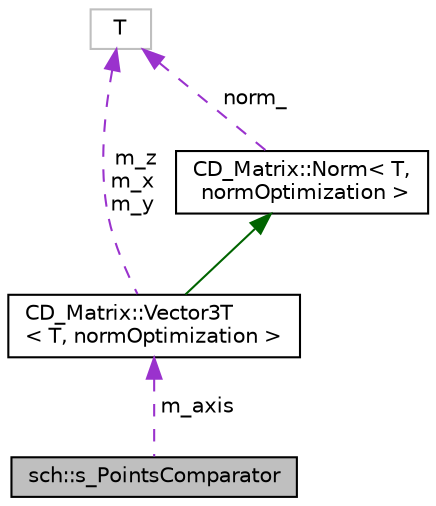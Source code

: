 digraph "sch::s_PointsComparator"
{
  edge [fontname="Helvetica",fontsize="10",labelfontname="Helvetica",labelfontsize="10"];
  node [fontname="Helvetica",fontsize="10",shape=record];
  Node1 [label="sch::s_PointsComparator",height=0.2,width=0.4,color="black", fillcolor="grey75", style="filled", fontcolor="black"];
  Node2 -> Node1 [dir="back",color="darkorchid3",fontsize="10",style="dashed",label=" m_axis" ,fontname="Helvetica"];
  Node2 [label="CD_Matrix::Vector3T\l\< T, normOptimization \>",height=0.2,width=0.4,color="black", fillcolor="white", style="filled",URL="$structCD__Matrix_1_1Vector3T.html"];
  Node3 -> Node2 [dir="back",color="darkgreen",fontsize="10",style="solid",fontname="Helvetica"];
  Node3 [label="CD_Matrix::Norm\< T,\l normOptimization \>",height=0.2,width=0.4,color="black", fillcolor="white", style="filled",URL="$structCD__Matrix_1_1Norm.html"];
  Node4 -> Node3 [dir="back",color="darkorchid3",fontsize="10",style="dashed",label=" norm_" ,fontname="Helvetica"];
  Node4 [label="T",height=0.2,width=0.4,color="grey75", fillcolor="white", style="filled"];
  Node4 -> Node2 [dir="back",color="darkorchid3",fontsize="10",style="dashed",label=" m_z\nm_x\nm_y" ,fontname="Helvetica"];
}

